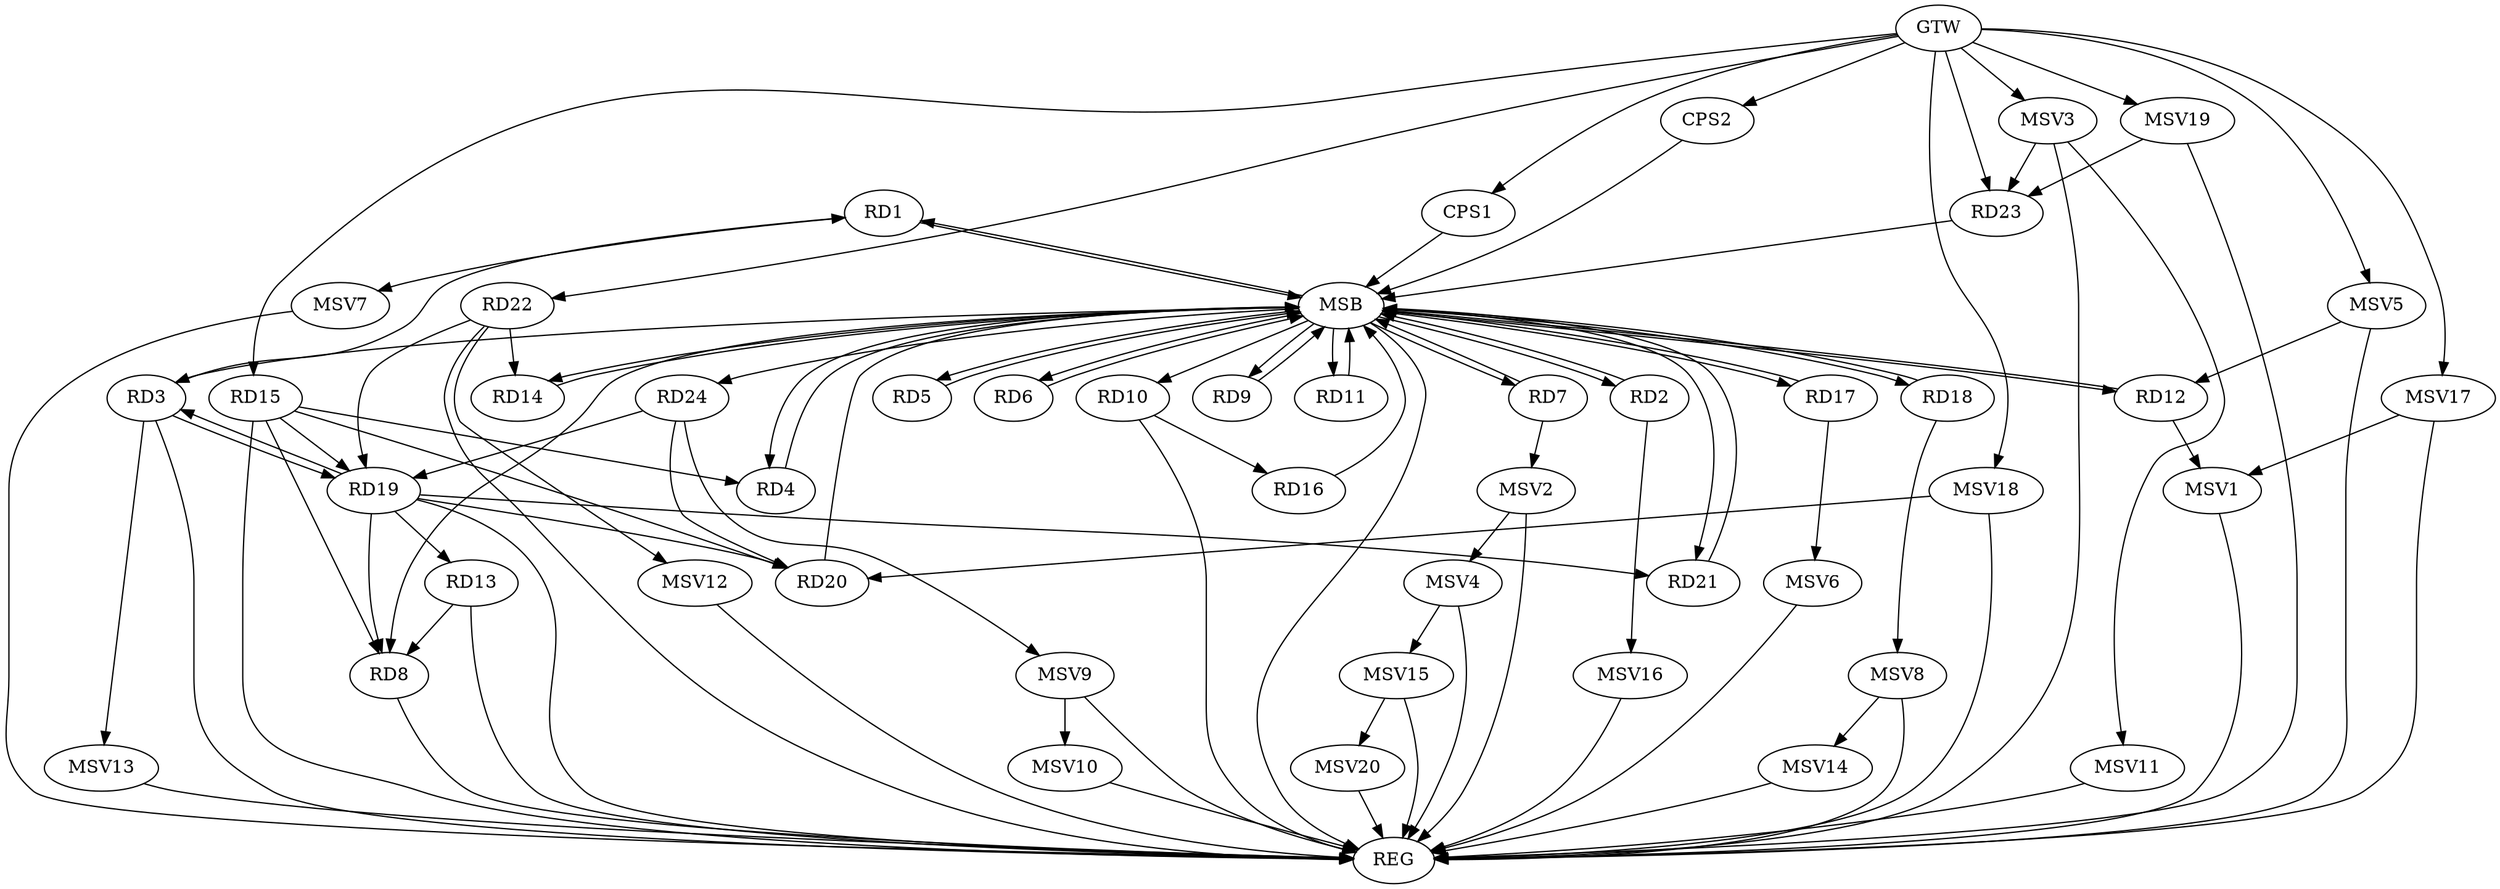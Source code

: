strict digraph G {
  RD1 [ label="RD1" ];
  RD2 [ label="RD2" ];
  RD3 [ label="RD3" ];
  RD4 [ label="RD4" ];
  RD5 [ label="RD5" ];
  RD6 [ label="RD6" ];
  RD7 [ label="RD7" ];
  RD8 [ label="RD8" ];
  RD9 [ label="RD9" ];
  RD10 [ label="RD10" ];
  RD11 [ label="RD11" ];
  RD12 [ label="RD12" ];
  RD13 [ label="RD13" ];
  RD14 [ label="RD14" ];
  RD15 [ label="RD15" ];
  RD16 [ label="RD16" ];
  RD17 [ label="RD17" ];
  RD18 [ label="RD18" ];
  RD19 [ label="RD19" ];
  RD20 [ label="RD20" ];
  RD21 [ label="RD21" ];
  RD22 [ label="RD22" ];
  RD23 [ label="RD23" ];
  RD24 [ label="RD24" ];
  CPS1 [ label="CPS1" ];
  CPS2 [ label="CPS2" ];
  GTW [ label="GTW" ];
  REG [ label="REG" ];
  MSB [ label="MSB" ];
  MSV1 [ label="MSV1" ];
  MSV2 [ label="MSV2" ];
  MSV3 [ label="MSV3" ];
  MSV4 [ label="MSV4" ];
  MSV5 [ label="MSV5" ];
  MSV6 [ label="MSV6" ];
  MSV7 [ label="MSV7" ];
  MSV8 [ label="MSV8" ];
  MSV9 [ label="MSV9" ];
  MSV10 [ label="MSV10" ];
  MSV11 [ label="MSV11" ];
  MSV12 [ label="MSV12" ];
  MSV13 [ label="MSV13" ];
  MSV14 [ label="MSV14" ];
  MSV15 [ label="MSV15" ];
  MSV16 [ label="MSV16" ];
  MSV17 [ label="MSV17" ];
  MSV18 [ label="MSV18" ];
  MSV19 [ label="MSV19" ];
  MSV20 [ label="MSV20" ];
  RD3 -> RD1;
  RD3 -> RD19;
  RD19 -> RD3;
  RD15 -> RD4;
  RD13 -> RD8;
  RD15 -> RD8;
  RD19 -> RD8;
  RD10 -> RD16;
  RD19 -> RD13;
  RD22 -> RD14;
  RD15 -> RD19;
  RD15 -> RD20;
  RD19 -> RD20;
  RD19 -> RD21;
  RD22 -> RD19;
  RD24 -> RD19;
  RD24 -> RD20;
  GTW -> RD15;
  GTW -> RD22;
  GTW -> RD23;
  GTW -> CPS1;
  GTW -> CPS2;
  RD3 -> REG;
  RD8 -> REG;
  RD10 -> REG;
  RD13 -> REG;
  RD15 -> REG;
  RD19 -> REG;
  RD22 -> REG;
  RD1 -> MSB;
  MSB -> RD2;
  MSB -> RD14;
  MSB -> REG;
  RD2 -> MSB;
  RD4 -> MSB;
  MSB -> RD11;
  MSB -> RD18;
  RD5 -> MSB;
  RD6 -> MSB;
  MSB -> RD4;
  RD7 -> MSB;
  MSB -> RD12;
  RD9 -> MSB;
  MSB -> RD10;
  MSB -> RD24;
  RD11 -> MSB;
  MSB -> RD1;
  MSB -> RD17;
  RD12 -> MSB;
  MSB -> RD7;
  MSB -> RD21;
  RD14 -> MSB;
  MSB -> RD8;
  RD16 -> MSB;
  RD17 -> MSB;
  MSB -> RD5;
  RD18 -> MSB;
  RD20 -> MSB;
  MSB -> RD6;
  RD21 -> MSB;
  MSB -> RD9;
  RD23 -> MSB;
  MSB -> RD3;
  CPS1 -> MSB;
  CPS2 -> MSB;
  RD12 -> MSV1;
  MSV1 -> REG;
  RD7 -> MSV2;
  MSV2 -> REG;
  MSV3 -> RD23;
  GTW -> MSV3;
  MSV3 -> REG;
  MSV2 -> MSV4;
  MSV4 -> REG;
  MSV5 -> RD12;
  GTW -> MSV5;
  MSV5 -> REG;
  RD17 -> MSV6;
  MSV6 -> REG;
  RD1 -> MSV7;
  MSV7 -> REG;
  RD18 -> MSV8;
  MSV8 -> REG;
  RD24 -> MSV9;
  MSV9 -> REG;
  MSV9 -> MSV10;
  MSV10 -> REG;
  MSV3 -> MSV11;
  MSV11 -> REG;
  RD22 -> MSV12;
  MSV12 -> REG;
  RD3 -> MSV13;
  MSV13 -> REG;
  MSV8 -> MSV14;
  MSV14 -> REG;
  MSV4 -> MSV15;
  MSV15 -> REG;
  RD2 -> MSV16;
  MSV16 -> REG;
  MSV17 -> MSV1;
  GTW -> MSV17;
  MSV17 -> REG;
  MSV18 -> RD20;
  GTW -> MSV18;
  MSV18 -> REG;
  MSV19 -> RD23;
  GTW -> MSV19;
  MSV19 -> REG;
  MSV15 -> MSV20;
  MSV20 -> REG;
}
